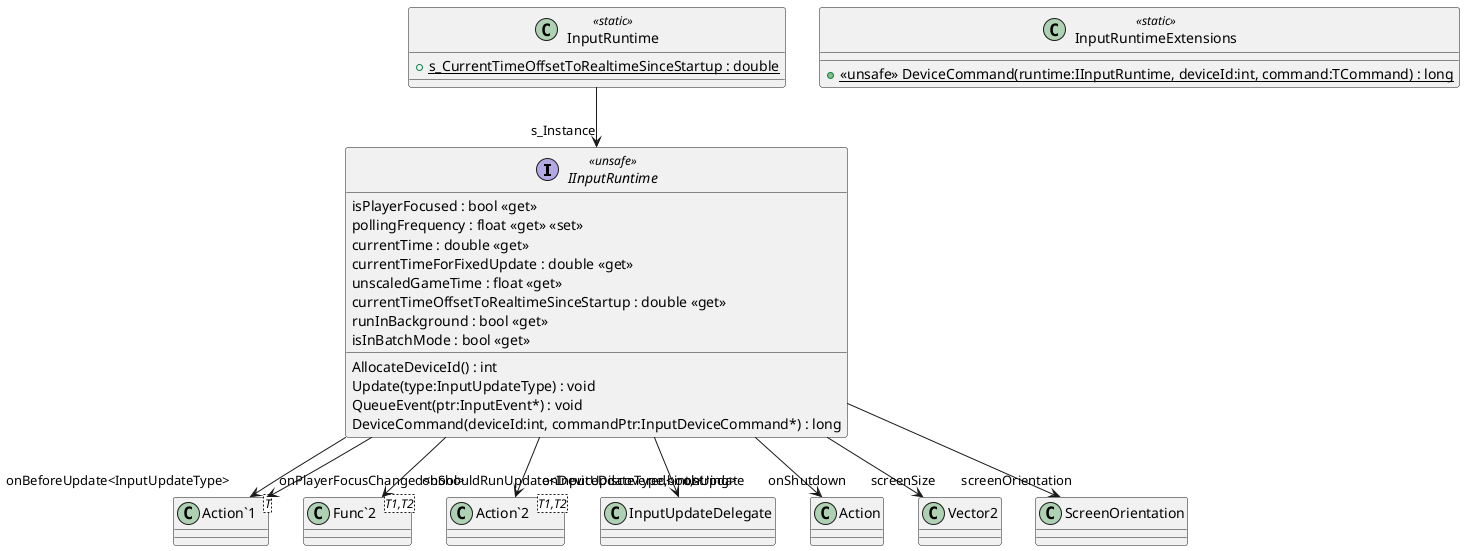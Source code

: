 @startuml
interface IInputRuntime <<unsafe>> {
    AllocateDeviceId() : int
    Update(type:InputUpdateType) : void
    QueueEvent(ptr:InputEvent*) : void
    DeviceCommand(deviceId:int, commandPtr:InputDeviceCommand*) : long
    isPlayerFocused : bool <<get>>
    pollingFrequency : float <<get>> <<set>>
    currentTime : double <<get>>
    currentTimeForFixedUpdate : double <<get>>
    unscaledGameTime : float <<get>>
    currentTimeOffsetToRealtimeSinceStartup : double <<get>>
    runInBackground : bool <<get>>
    isInBatchMode : bool <<get>>
}
class InputRuntime <<static>> {
    + {static} s_CurrentTimeOffsetToRealtimeSinceStartup : double
}
class InputRuntimeExtensions <<static>> {
    + {static} <<unsafe>> DeviceCommand(runtime:IInputRuntime, deviceId:int, command:TCommand) : long
}
class "Action`1"<T> {
}
class "Func`2"<T1,T2> {
}
class "Action`2"<T1,T2> {
}
IInputRuntime --> "onUpdate" InputUpdateDelegate
IInputRuntime --> "onBeforeUpdate<InputUpdateType>" "Action`1"
IInputRuntime --> "onShouldRunUpdate<InputUpdateType,bool>" "Func`2"
IInputRuntime --> "onDeviceDiscovered<int,string>" "Action`2"
IInputRuntime --> "onPlayerFocusChanged<bool>" "Action`1"
IInputRuntime --> "onShutdown" Action
IInputRuntime --> "screenSize" Vector2
IInputRuntime --> "screenOrientation" ScreenOrientation
InputRuntime --> "s_Instance" IInputRuntime
@enduml
